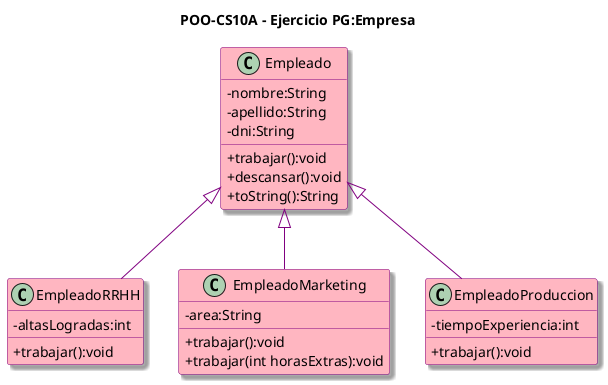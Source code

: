 @startuml
skinparam classAttributeIconSize 0
skinparam backgroundColor White
skinparam RoundCorner 5
skinparam Shadowing true

skinparam class {
    ArrowColor Purple
    BackgroundColor LightPink
    BorderColor Purple
}

skinparam note {
    BackgroundColor LightYellow
    BorderColor Purple
}

title POO-CS10A - Ejercicio PG:Empresa

class Empleado{
-nombre:String
-apellido:String
-dni:String
+trabajar():void
+descansar():void
+toString():String
}

class EmpleadoRRHH{
-altasLogradas:int
+trabajar():void
}

class EmpleadoMarketing{
-area:String
+trabajar():void
+trabajar(int horasExtras):void
}

class EmpleadoProduccion{
-tiempoExperiencia:int
+trabajar():void
}

EmpleadoRRHH -up-|> Empleado
EmpleadoMarketing -up-|> Empleado
EmpleadoProduccion -up-|> Empleado

'package "Empleado" #DDDDDD {
'EmpleadoRRHH -up-|> Empleado
'EmpleadoMarketing -up-|> Empleado
'EmpleadoProduccion -up-|> Empleado}



@enduml